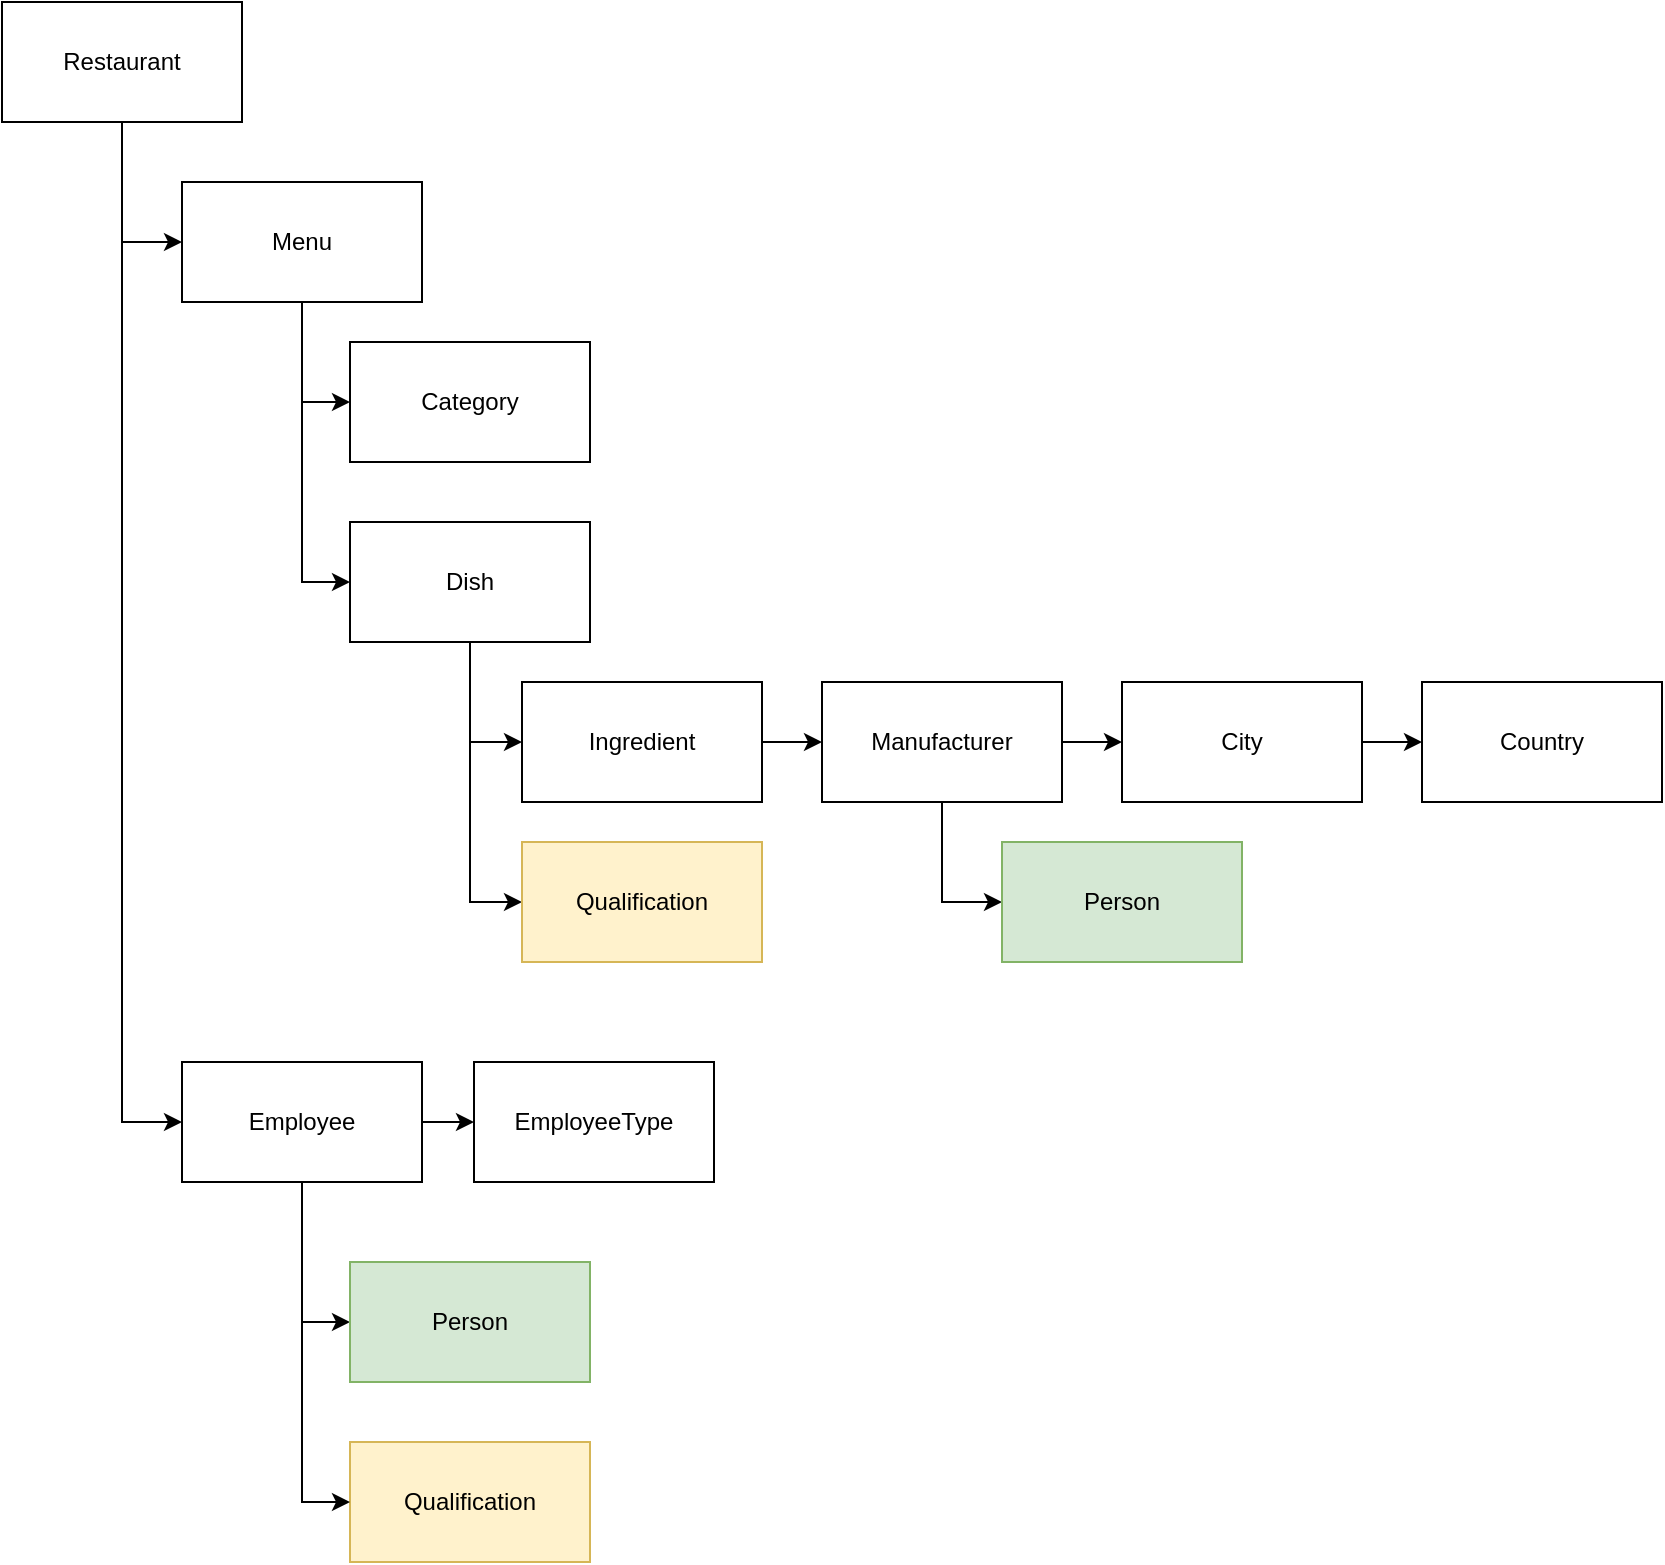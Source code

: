 <mxfile version="23.1.3" type="device">
  <diagram name="Страница — 1" id="H8EYi_SQNLGEsXxeCmDp">
    <mxGraphModel dx="1615" dy="815" grid="1" gridSize="10" guides="1" tooltips="1" connect="1" arrows="1" fold="1" page="1" pageScale="1" pageWidth="827" pageHeight="1169" math="0" shadow="0">
      <root>
        <mxCell id="0" />
        <mxCell id="1" parent="0" />
        <mxCell id="eU7zliBNqd47uEhWq2nO-8" value="" style="edgeStyle=orthogonalEdgeStyle;rounded=0;orthogonalLoop=1;jettySize=auto;html=1;entryX=0;entryY=0.5;entryDx=0;entryDy=0;" edge="1" parent="1" source="eU7zliBNqd47uEhWq2nO-5" target="eU7zliBNqd47uEhWq2nO-7">
          <mxGeometry relative="1" as="geometry" />
        </mxCell>
        <mxCell id="eU7zliBNqd47uEhWq2nO-5" value="Restaurant" style="rounded=0;whiteSpace=wrap;html=1;" vertex="1" parent="1">
          <mxGeometry x="20" y="20" width="120" height="60" as="geometry" />
        </mxCell>
        <mxCell id="eU7zliBNqd47uEhWq2nO-10" value="" style="edgeStyle=orthogonalEdgeStyle;rounded=0;orthogonalLoop=1;jettySize=auto;html=1;entryX=0;entryY=0.5;entryDx=0;entryDy=0;" edge="1" parent="1" source="eU7zliBNqd47uEhWq2nO-7" target="eU7zliBNqd47uEhWq2nO-9">
          <mxGeometry relative="1" as="geometry" />
        </mxCell>
        <mxCell id="eU7zliBNqd47uEhWq2nO-22" value="" style="edgeStyle=orthogonalEdgeStyle;rounded=0;orthogonalLoop=1;jettySize=auto;html=1;entryX=0;entryY=0.5;entryDx=0;entryDy=0;exitX=0.5;exitY=1;exitDx=0;exitDy=0;" edge="1" parent="1" source="eU7zliBNqd47uEhWq2nO-5" target="eU7zliBNqd47uEhWq2nO-25">
          <mxGeometry relative="1" as="geometry">
            <Array as="points">
              <mxPoint x="80" y="580" />
            </Array>
          </mxGeometry>
        </mxCell>
        <mxCell id="eU7zliBNqd47uEhWq2nO-7" value="Menu" style="rounded=0;whiteSpace=wrap;html=1;" vertex="1" parent="1">
          <mxGeometry x="110" y="110" width="120" height="60" as="geometry" />
        </mxCell>
        <mxCell id="eU7zliBNqd47uEhWq2nO-12" value="" style="edgeStyle=orthogonalEdgeStyle;rounded=0;orthogonalLoop=1;jettySize=auto;html=1;entryX=0;entryY=0.5;entryDx=0;entryDy=0;" edge="1" parent="1" source="eU7zliBNqd47uEhWq2nO-9" target="eU7zliBNqd47uEhWq2nO-11">
          <mxGeometry relative="1" as="geometry" />
        </mxCell>
        <mxCell id="eU7zliBNqd47uEhWq2nO-24" value="" style="edgeStyle=orthogonalEdgeStyle;rounded=0;orthogonalLoop=1;jettySize=auto;html=1;entryX=0;entryY=0.5;entryDx=0;entryDy=0;" edge="1" parent="1" source="eU7zliBNqd47uEhWq2nO-9" target="eU7zliBNqd47uEhWq2nO-23">
          <mxGeometry relative="1" as="geometry" />
        </mxCell>
        <mxCell id="eU7zliBNqd47uEhWq2nO-9" value="Dish" style="rounded=0;whiteSpace=wrap;html=1;" vertex="1" parent="1">
          <mxGeometry x="194" y="280" width="120" height="60" as="geometry" />
        </mxCell>
        <mxCell id="eU7zliBNqd47uEhWq2nO-14" value="" style="edgeStyle=orthogonalEdgeStyle;rounded=0;orthogonalLoop=1;jettySize=auto;html=1;entryX=0;entryY=0.5;entryDx=0;entryDy=0;" edge="1" parent="1" source="eU7zliBNqd47uEhWq2nO-11" target="eU7zliBNqd47uEhWq2nO-13">
          <mxGeometry relative="1" as="geometry" />
        </mxCell>
        <mxCell id="eU7zliBNqd47uEhWq2nO-11" value="Ingredient" style="rounded=0;whiteSpace=wrap;html=1;" vertex="1" parent="1">
          <mxGeometry x="280" y="360" width="120" height="60" as="geometry" />
        </mxCell>
        <mxCell id="eU7zliBNqd47uEhWq2nO-16" value="" style="edgeStyle=orthogonalEdgeStyle;rounded=0;orthogonalLoop=1;jettySize=auto;html=1;entryX=0;entryY=0.5;entryDx=0;entryDy=0;" edge="1" parent="1" source="eU7zliBNqd47uEhWq2nO-13" target="eU7zliBNqd47uEhWq2nO-15">
          <mxGeometry relative="1" as="geometry" />
        </mxCell>
        <mxCell id="eU7zliBNqd47uEhWq2nO-18" value="" style="edgeStyle=orthogonalEdgeStyle;rounded=0;orthogonalLoop=1;jettySize=auto;html=1;entryX=0;entryY=0.5;entryDx=0;entryDy=0;" edge="1" parent="1" source="eU7zliBNqd47uEhWq2nO-13" target="eU7zliBNqd47uEhWq2nO-17">
          <mxGeometry relative="1" as="geometry" />
        </mxCell>
        <mxCell id="eU7zliBNqd47uEhWq2nO-13" value="Manufacturer" style="rounded=0;whiteSpace=wrap;html=1;" vertex="1" parent="1">
          <mxGeometry x="430" y="360" width="120" height="60" as="geometry" />
        </mxCell>
        <mxCell id="eU7zliBNqd47uEhWq2nO-15" value="Person" style="rounded=0;whiteSpace=wrap;html=1;fillColor=#d5e8d4;strokeColor=#82b366;" vertex="1" parent="1">
          <mxGeometry x="520" y="440" width="120" height="60" as="geometry" />
        </mxCell>
        <mxCell id="eU7zliBNqd47uEhWq2nO-20" value="" style="edgeStyle=orthogonalEdgeStyle;rounded=0;orthogonalLoop=1;jettySize=auto;html=1;" edge="1" parent="1" source="eU7zliBNqd47uEhWq2nO-17" target="eU7zliBNqd47uEhWq2nO-19">
          <mxGeometry relative="1" as="geometry" />
        </mxCell>
        <mxCell id="eU7zliBNqd47uEhWq2nO-17" value="City" style="rounded=0;whiteSpace=wrap;html=1;" vertex="1" parent="1">
          <mxGeometry x="580" y="360" width="120" height="60" as="geometry" />
        </mxCell>
        <mxCell id="eU7zliBNqd47uEhWq2nO-19" value="Country" style="rounded=0;whiteSpace=wrap;html=1;" vertex="1" parent="1">
          <mxGeometry x="730" y="360" width="120" height="60" as="geometry" />
        </mxCell>
        <mxCell id="eU7zliBNqd47uEhWq2nO-21" value="Category" style="rounded=0;whiteSpace=wrap;html=1;" vertex="1" parent="1">
          <mxGeometry x="194" y="190" width="120" height="60" as="geometry" />
        </mxCell>
        <mxCell id="eU7zliBNqd47uEhWq2nO-23" value="Qualification" style="rounded=0;whiteSpace=wrap;html=1;fillColor=#fff2cc;strokeColor=#d6b656;" vertex="1" parent="1">
          <mxGeometry x="280" y="440" width="120" height="60" as="geometry" />
        </mxCell>
        <mxCell id="eU7zliBNqd47uEhWq2nO-30" value="" style="edgeStyle=orthogonalEdgeStyle;rounded=0;orthogonalLoop=1;jettySize=auto;html=1;" edge="1" parent="1" source="eU7zliBNqd47uEhWq2nO-25" target="eU7zliBNqd47uEhWq2nO-28">
          <mxGeometry relative="1" as="geometry" />
        </mxCell>
        <mxCell id="eU7zliBNqd47uEhWq2nO-31" value="" style="edgeStyle=orthogonalEdgeStyle;rounded=0;orthogonalLoop=1;jettySize=auto;html=1;entryX=0;entryY=0.5;entryDx=0;entryDy=0;" edge="1" parent="1" source="eU7zliBNqd47uEhWq2nO-25" target="eU7zliBNqd47uEhWq2nO-29">
          <mxGeometry relative="1" as="geometry" />
        </mxCell>
        <mxCell id="eU7zliBNqd47uEhWq2nO-25" value="Employee" style="rounded=0;whiteSpace=wrap;html=1;" vertex="1" parent="1">
          <mxGeometry x="110" y="550" width="120" height="60" as="geometry" />
        </mxCell>
        <mxCell id="eU7zliBNqd47uEhWq2nO-27" value="" style="edgeStyle=orthogonalEdgeStyle;rounded=0;orthogonalLoop=1;jettySize=auto;html=1;entryX=0;entryY=0.5;entryDx=0;entryDy=0;exitX=0.5;exitY=1;exitDx=0;exitDy=0;" edge="1" parent="1" source="eU7zliBNqd47uEhWq2nO-7" target="eU7zliBNqd47uEhWq2nO-21">
          <mxGeometry relative="1" as="geometry">
            <mxPoint x="180" y="290" as="sourcePoint" />
            <mxPoint x="194" y="350" as="targetPoint" />
            <Array as="points">
              <mxPoint x="170" y="220" />
            </Array>
          </mxGeometry>
        </mxCell>
        <mxCell id="eU7zliBNqd47uEhWq2nO-28" value="EmployeeType" style="rounded=0;whiteSpace=wrap;html=1;" vertex="1" parent="1">
          <mxGeometry x="256" y="550" width="120" height="60" as="geometry" />
        </mxCell>
        <mxCell id="eU7zliBNqd47uEhWq2nO-29" value="Person" style="rounded=0;whiteSpace=wrap;html=1;fillColor=#d5e8d4;strokeColor=#82b366;" vertex="1" parent="1">
          <mxGeometry x="194" y="650" width="120" height="60" as="geometry" />
        </mxCell>
        <mxCell id="eU7zliBNqd47uEhWq2nO-32" value="Qualification" style="rounded=0;whiteSpace=wrap;html=1;fillColor=#fff2cc;strokeColor=#d6b656;" vertex="1" parent="1">
          <mxGeometry x="194" y="740" width="120" height="60" as="geometry" />
        </mxCell>
        <mxCell id="eU7zliBNqd47uEhWq2nO-33" value="" style="edgeStyle=orthogonalEdgeStyle;rounded=0;orthogonalLoop=1;jettySize=auto;html=1;entryX=0;entryY=0.5;entryDx=0;entryDy=0;exitX=0.5;exitY=1;exitDx=0;exitDy=0;" edge="1" parent="1" source="eU7zliBNqd47uEhWq2nO-25" target="eU7zliBNqd47uEhWq2nO-32">
          <mxGeometry relative="1" as="geometry">
            <mxPoint x="83.47" y="380" as="sourcePoint" />
            <mxPoint x="109.47" y="445" as="targetPoint" />
          </mxGeometry>
        </mxCell>
      </root>
    </mxGraphModel>
  </diagram>
</mxfile>
